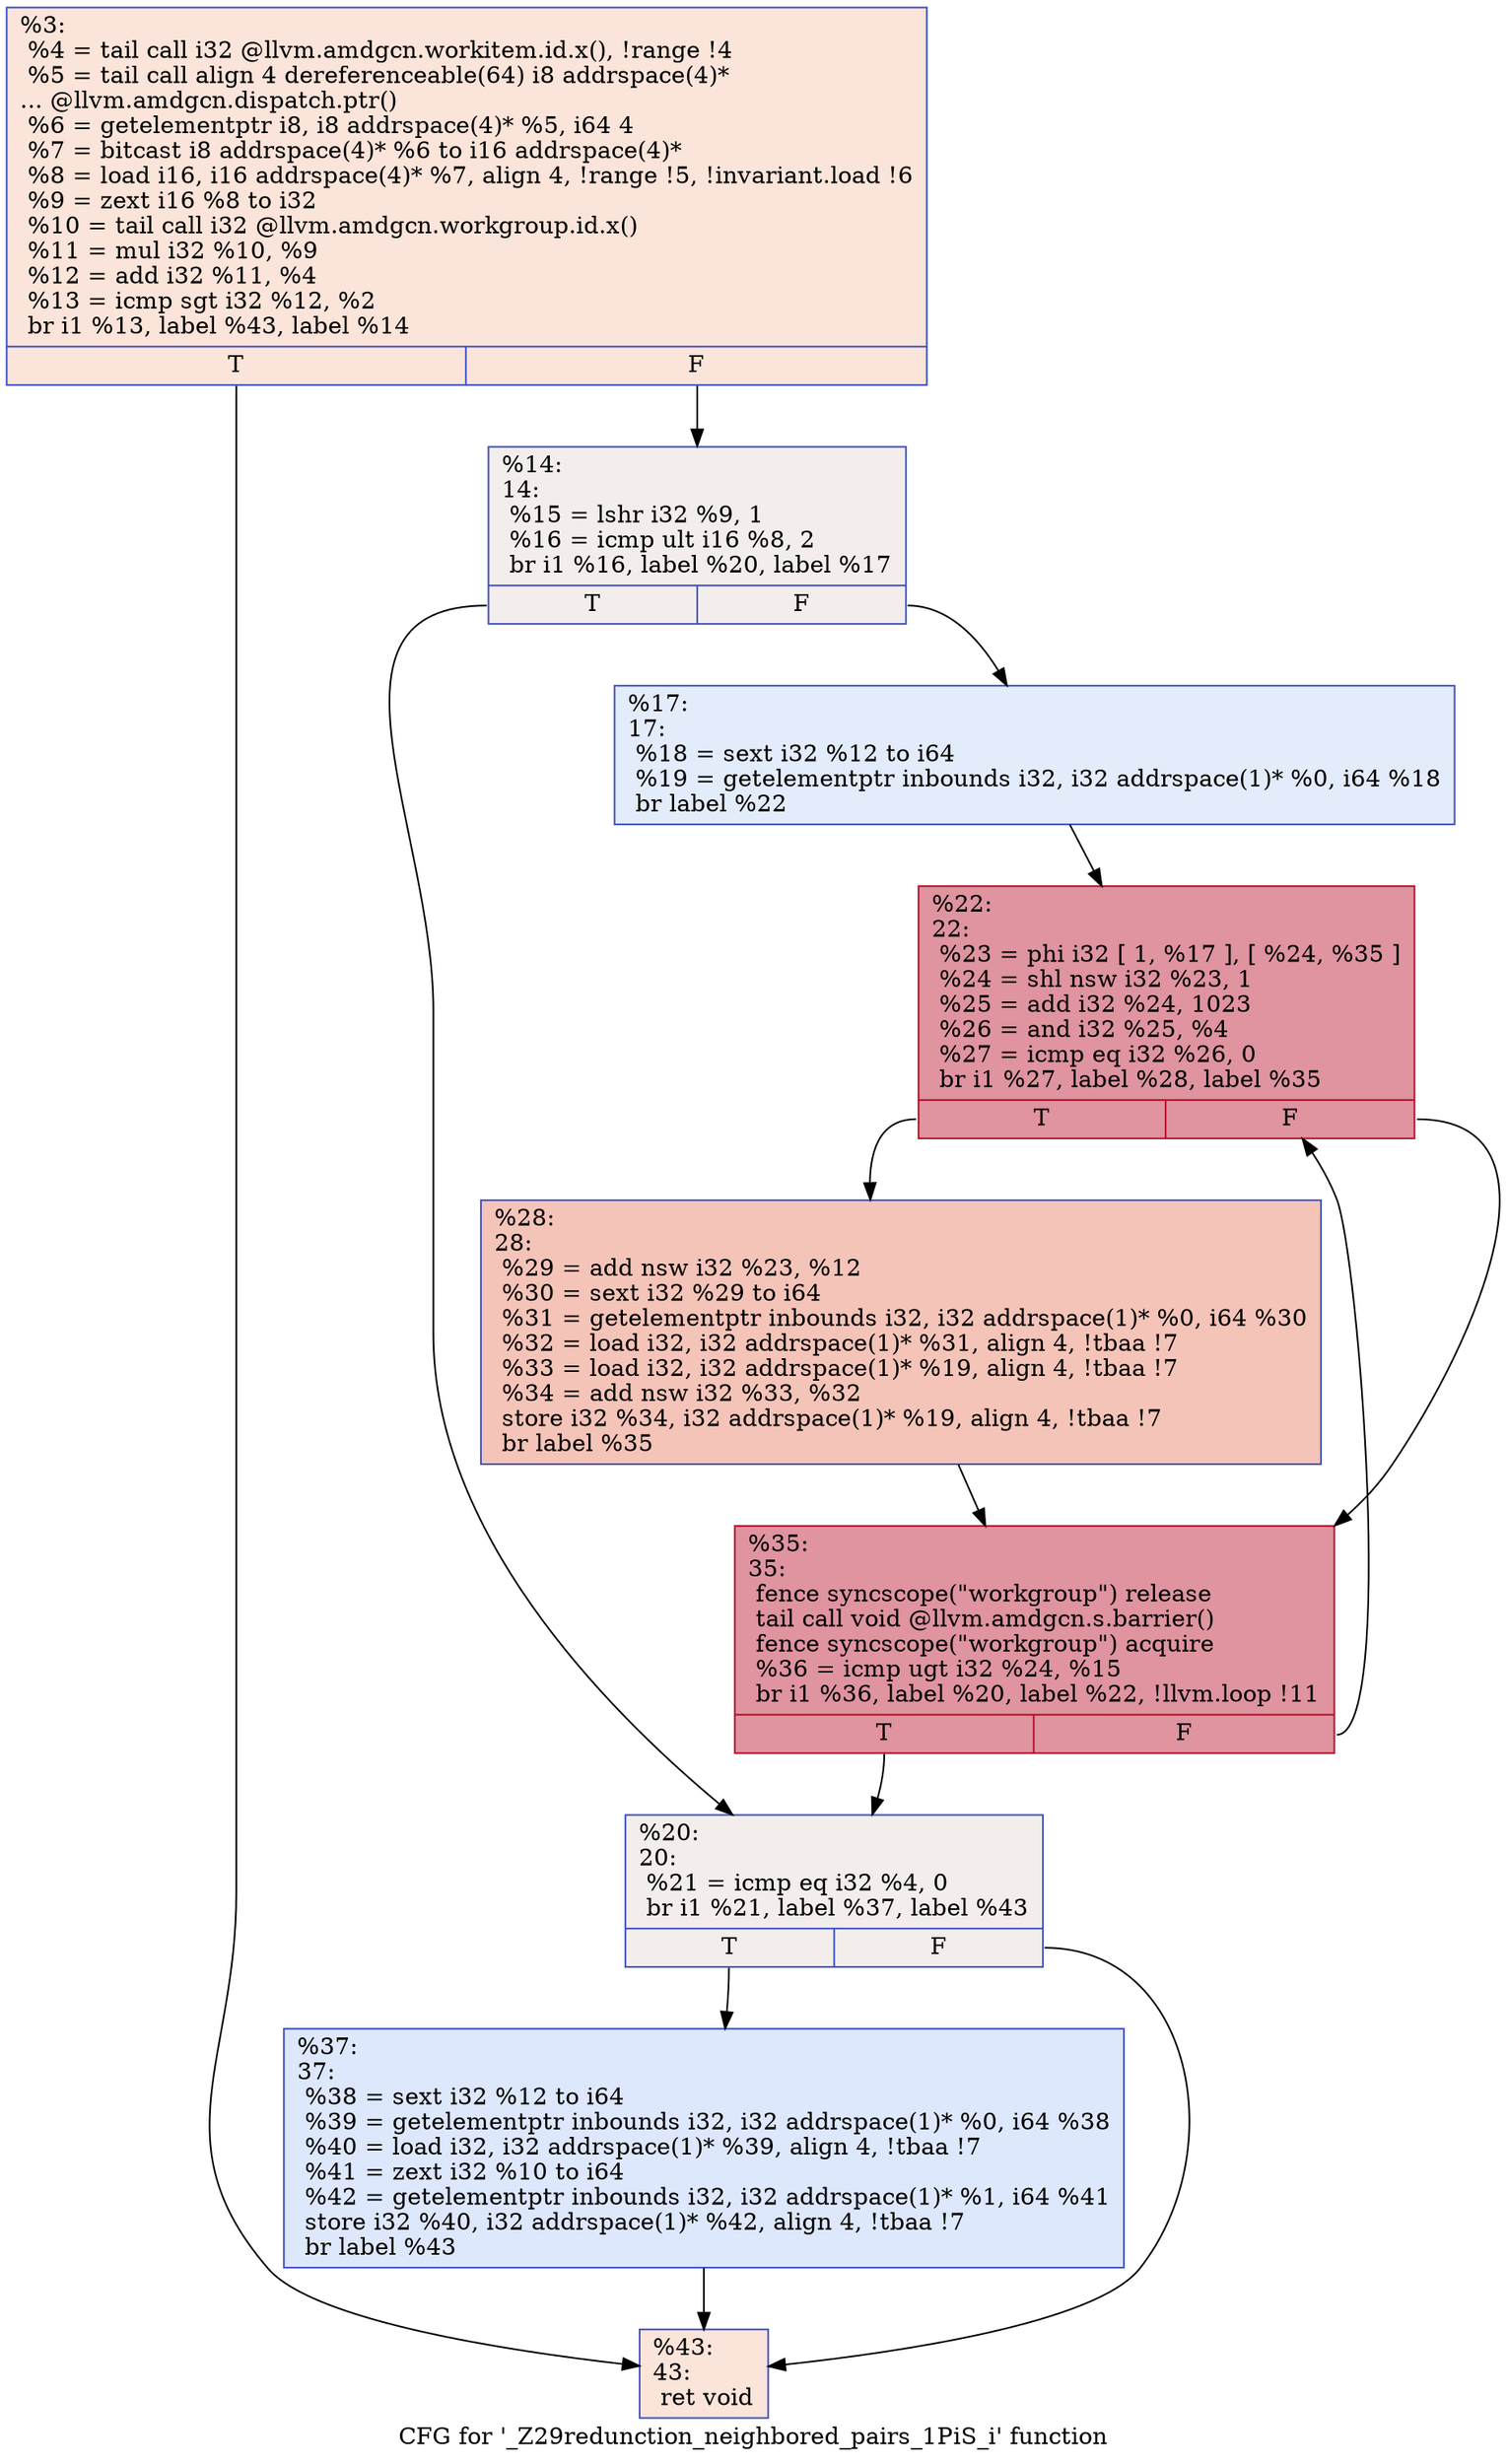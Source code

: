 digraph "CFG for '_Z29redunction_neighbored_pairs_1PiS_i' function" {
	label="CFG for '_Z29redunction_neighbored_pairs_1PiS_i' function";

	Node0x4d8a5e0 [shape=record,color="#3d50c3ff", style=filled, fillcolor="#f5c1a970",label="{%3:\l  %4 = tail call i32 @llvm.amdgcn.workitem.id.x(), !range !4\l  %5 = tail call align 4 dereferenceable(64) i8 addrspace(4)*\l... @llvm.amdgcn.dispatch.ptr()\l  %6 = getelementptr i8, i8 addrspace(4)* %5, i64 4\l  %7 = bitcast i8 addrspace(4)* %6 to i16 addrspace(4)*\l  %8 = load i16, i16 addrspace(4)* %7, align 4, !range !5, !invariant.load !6\l  %9 = zext i16 %8 to i32\l  %10 = tail call i32 @llvm.amdgcn.workgroup.id.x()\l  %11 = mul i32 %10, %9\l  %12 = add i32 %11, %4\l  %13 = icmp sgt i32 %12, %2\l  br i1 %13, label %43, label %14\l|{<s0>T|<s1>F}}"];
	Node0x4d8a5e0:s0 -> Node0x4d8c4f0;
	Node0x4d8a5e0:s1 -> Node0x4d8c580;
	Node0x4d8c580 [shape=record,color="#3d50c3ff", style=filled, fillcolor="#e3d9d370",label="{%14:\l14:                                               \l  %15 = lshr i32 %9, 1\l  %16 = icmp ult i16 %8, 2\l  br i1 %16, label %20, label %17\l|{<s0>T|<s1>F}}"];
	Node0x4d8c580:s0 -> Node0x4d8c0b0;
	Node0x4d8c580:s1 -> Node0x4d8c920;
	Node0x4d8c920 [shape=record,color="#3d50c3ff", style=filled, fillcolor="#bfd3f670",label="{%17:\l17:                                               \l  %18 = sext i32 %12 to i64\l  %19 = getelementptr inbounds i32, i32 addrspace(1)* %0, i64 %18\l  br label %22\l}"];
	Node0x4d8c920 -> Node0x4d8cb30;
	Node0x4d8c0b0 [shape=record,color="#3d50c3ff", style=filled, fillcolor="#e3d9d370",label="{%20:\l20:                                               \l  %21 = icmp eq i32 %4, 0\l  br i1 %21, label %37, label %43\l|{<s0>T|<s1>F}}"];
	Node0x4d8c0b0:s0 -> Node0x4d8ccb0;
	Node0x4d8c0b0:s1 -> Node0x4d8c4f0;
	Node0x4d8cb30 [shape=record,color="#b70d28ff", style=filled, fillcolor="#b70d2870",label="{%22:\l22:                                               \l  %23 = phi i32 [ 1, %17 ], [ %24, %35 ]\l  %24 = shl nsw i32 %23, 1\l  %25 = add i32 %24, 1023\l  %26 = and i32 %25, %4\l  %27 = icmp eq i32 %26, 0\l  br i1 %27, label %28, label %35\l|{<s0>T|<s1>F}}"];
	Node0x4d8cb30:s0 -> Node0x4d8d160;
	Node0x4d8cb30:s1 -> Node0x4d8cde0;
	Node0x4d8d160 [shape=record,color="#3d50c3ff", style=filled, fillcolor="#e97a5f70",label="{%28:\l28:                                               \l  %29 = add nsw i32 %23, %12\l  %30 = sext i32 %29 to i64\l  %31 = getelementptr inbounds i32, i32 addrspace(1)* %0, i64 %30\l  %32 = load i32, i32 addrspace(1)* %31, align 4, !tbaa !7\l  %33 = load i32, i32 addrspace(1)* %19, align 4, !tbaa !7\l  %34 = add nsw i32 %33, %32\l  store i32 %34, i32 addrspace(1)* %19, align 4, !tbaa !7\l  br label %35\l}"];
	Node0x4d8d160 -> Node0x4d8cde0;
	Node0x4d8cde0 [shape=record,color="#b70d28ff", style=filled, fillcolor="#b70d2870",label="{%35:\l35:                                               \l  fence syncscope(\"workgroup\") release\l  tail call void @llvm.amdgcn.s.barrier()\l  fence syncscope(\"workgroup\") acquire\l  %36 = icmp ugt i32 %24, %15\l  br i1 %36, label %20, label %22, !llvm.loop !11\l|{<s0>T|<s1>F}}"];
	Node0x4d8cde0:s0 -> Node0x4d8c0b0;
	Node0x4d8cde0:s1 -> Node0x4d8cb30;
	Node0x4d8ccb0 [shape=record,color="#3d50c3ff", style=filled, fillcolor="#b2ccfb70",label="{%37:\l37:                                               \l  %38 = sext i32 %12 to i64\l  %39 = getelementptr inbounds i32, i32 addrspace(1)* %0, i64 %38\l  %40 = load i32, i32 addrspace(1)* %39, align 4, !tbaa !7\l  %41 = zext i32 %10 to i64\l  %42 = getelementptr inbounds i32, i32 addrspace(1)* %1, i64 %41\l  store i32 %40, i32 addrspace(1)* %42, align 4, !tbaa !7\l  br label %43\l}"];
	Node0x4d8ccb0 -> Node0x4d8c4f0;
	Node0x4d8c4f0 [shape=record,color="#3d50c3ff", style=filled, fillcolor="#f5c1a970",label="{%43:\l43:                                               \l  ret void\l}"];
}
